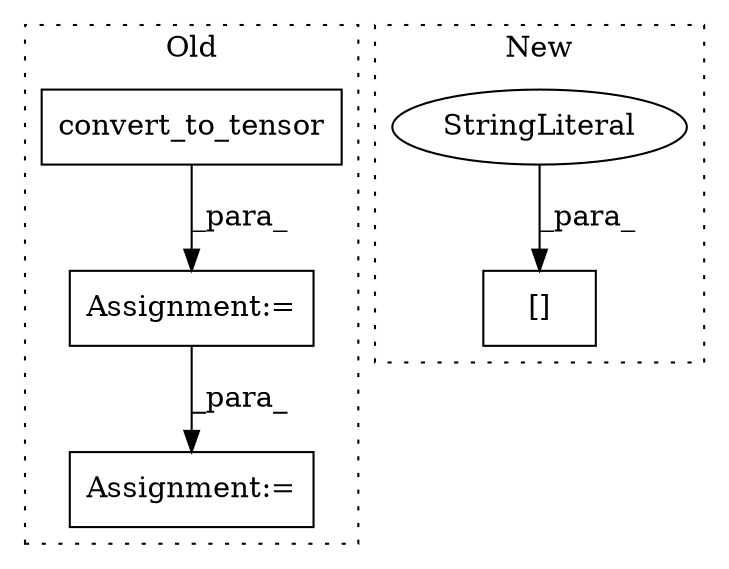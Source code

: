 digraph G {
subgraph cluster0 {
1 [label="convert_to_tensor" a="32" s="2543,2573" l="18,1" shape="box"];
3 [label="Assignment:=" a="7" s="2531" l="1" shape="box"];
5 [label="Assignment:=" a="7" s="2658" l="2" shape="box"];
label = "Old";
style="dotted";
}
subgraph cluster1 {
2 [label="[]" a="2" s="2426,2468" l="26,1" shape="box"];
4 [label="StringLiteral" a="45" s="2452" l="16" shape="ellipse"];
label = "New";
style="dotted";
}
1 -> 3 [label="_para_"];
3 -> 5 [label="_para_"];
4 -> 2 [label="_para_"];
}